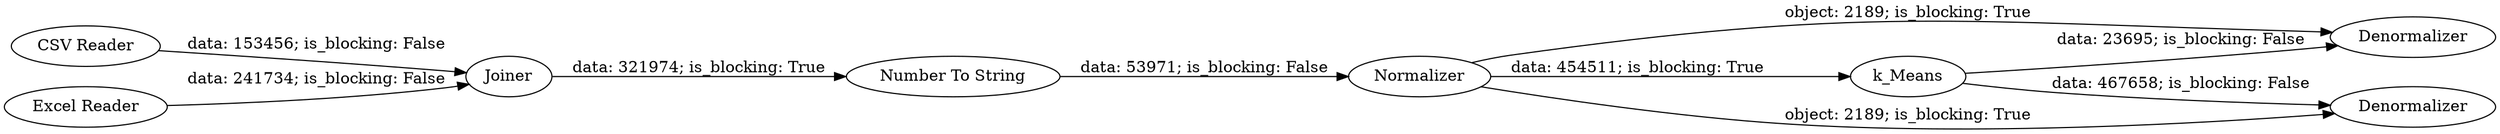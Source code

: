 digraph {
	"-2723463212896679334_149" [label=Denormalizer]
	"-2723463212896679334_148" [label=Denormalizer]
	"-2723463212896679334_145" [label=Joiner]
	"-2723463212896679334_147" [label=Normalizer]
	"-2723463212896679334_138" [label=k_Means]
	"-2723463212896679334_144" [label="CSV Reader"]
	"-2723463212896679334_143" [label="Excel Reader"]
	"-2723463212896679334_146" [label="Number To String"]
	"-2723463212896679334_147" -> "-2723463212896679334_138" [label="data: 454511; is_blocking: True"]
	"-2723463212896679334_143" -> "-2723463212896679334_145" [label="data: 241734; is_blocking: False"]
	"-2723463212896679334_145" -> "-2723463212896679334_146" [label="data: 321974; is_blocking: True"]
	"-2723463212896679334_138" -> "-2723463212896679334_148" [label="data: 467658; is_blocking: False"]
	"-2723463212896679334_147" -> "-2723463212896679334_149" [label="object: 2189; is_blocking: True"]
	"-2723463212896679334_144" -> "-2723463212896679334_145" [label="data: 153456; is_blocking: False"]
	"-2723463212896679334_138" -> "-2723463212896679334_149" [label="data: 23695; is_blocking: False"]
	"-2723463212896679334_147" -> "-2723463212896679334_148" [label="object: 2189; is_blocking: True"]
	"-2723463212896679334_146" -> "-2723463212896679334_147" [label="data: 53971; is_blocking: False"]
	rankdir=LR
}
